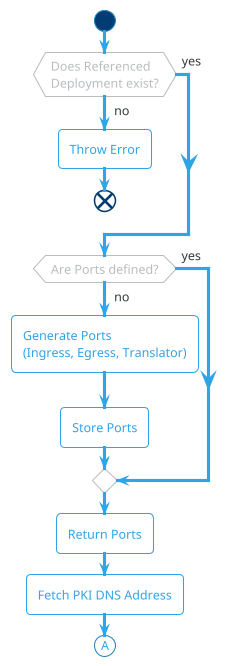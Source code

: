 @startuml
!theme cerulean-outline

start

if (Does Referenced\nDeployment exist?) then (yes)
else (no)
    :Throw Error;
    end
endif

if (Are Ports defined?) then (no)
    :Generate Ports\n(Ingress, Egress, Translator);
    :Store Ports;
else (yes)
endif
:Return Ports;

:Fetch PKI DNS Address;

(A)

@enduml
